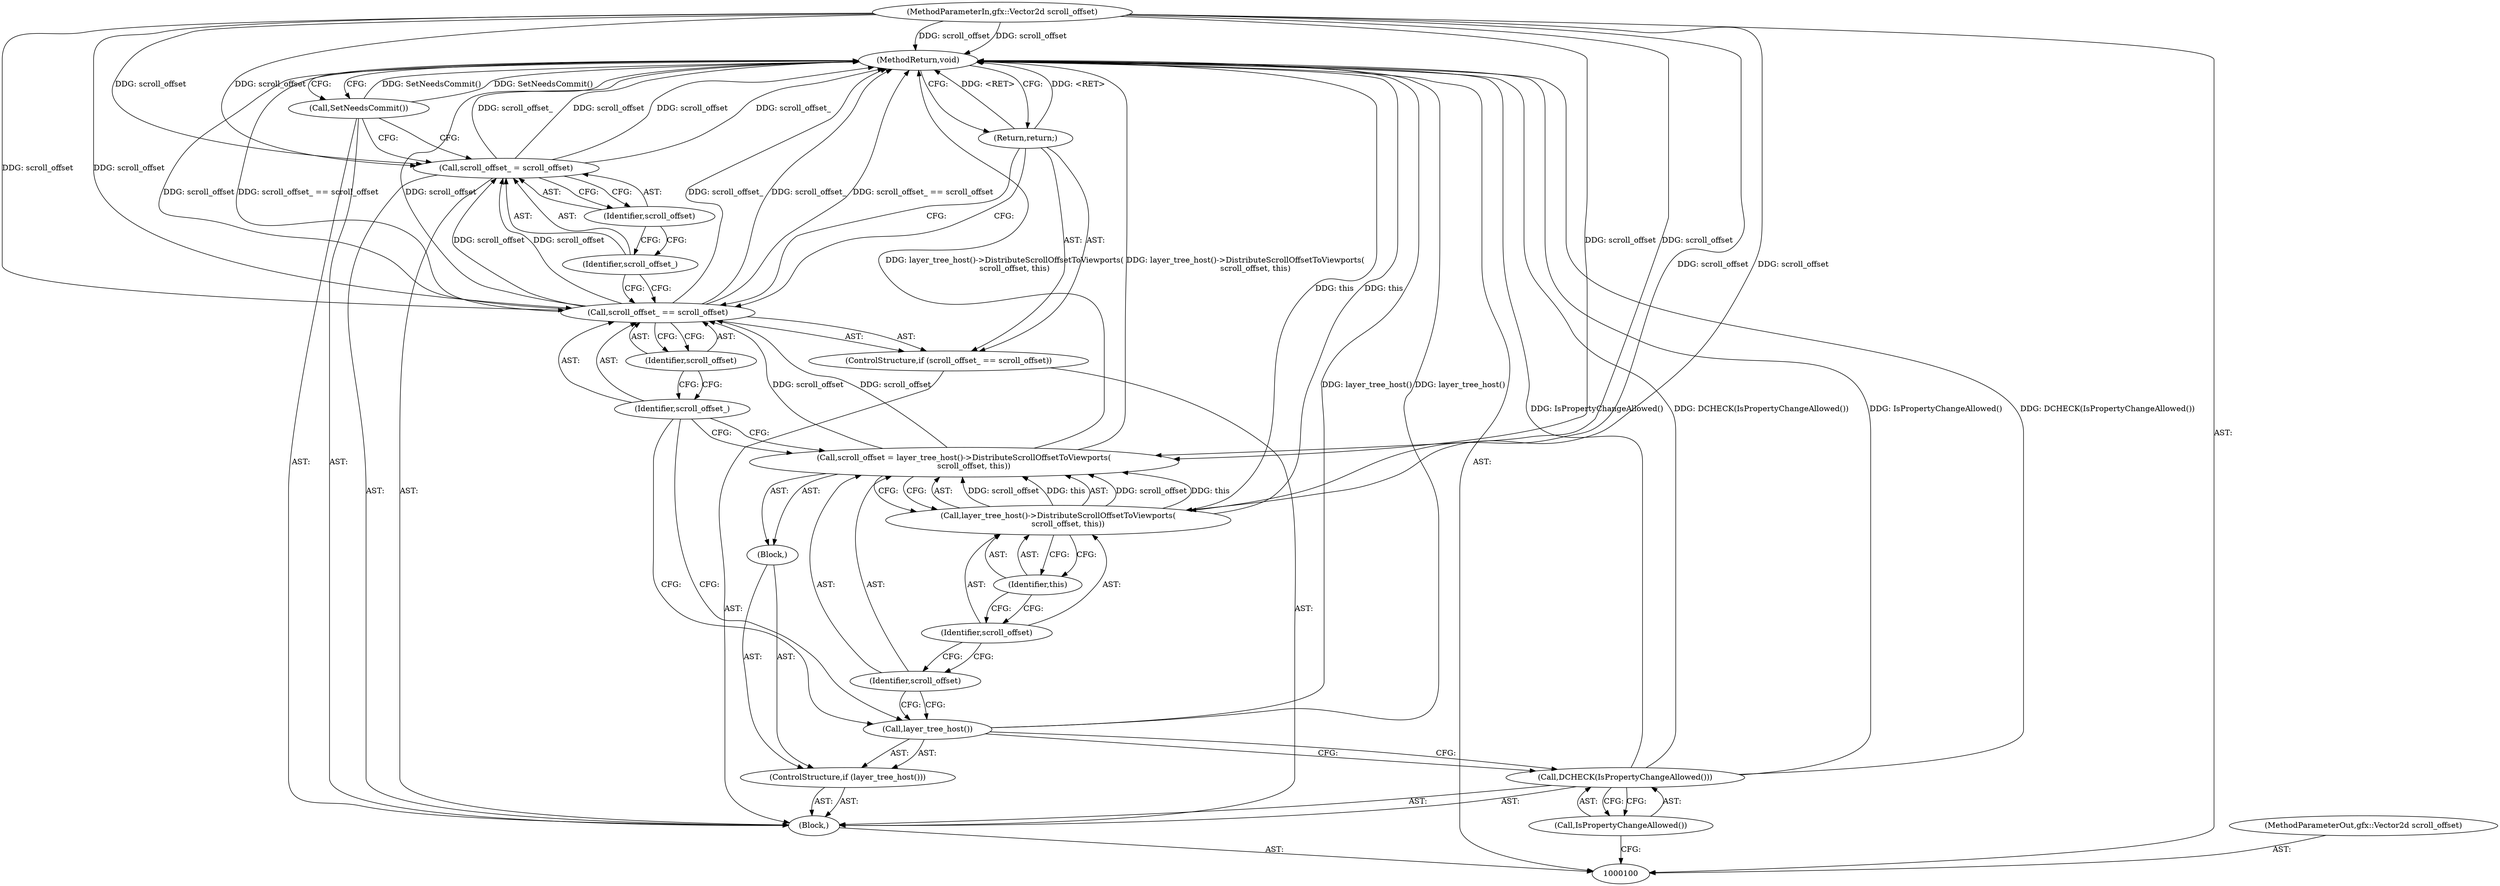 digraph "1_Chrome_87a082c5137a63dedb3fe5b1f48f75dcd1fd780c" {
"1000122" [label="(MethodReturn,void)"];
"1000101" [label="(MethodParameterIn,gfx::Vector2d scroll_offset)"];
"1000155" [label="(MethodParameterOut,gfx::Vector2d scroll_offset)"];
"1000102" [label="(Block,)"];
"1000120" [label="(Identifier,scroll_offset)"];
"1000118" [label="(Call,scroll_offset_ = scroll_offset)"];
"1000119" [label="(Identifier,scroll_offset_)"];
"1000121" [label="(Call,SetNeedsCommit())"];
"1000104" [label="(Call,IsPropertyChangeAllowed())"];
"1000103" [label="(Call,DCHECK(IsPropertyChangeAllowed()))"];
"1000105" [label="(ControlStructure,if (layer_tree_host()))"];
"1000107" [label="(Block,)"];
"1000106" [label="(Call,layer_tree_host())"];
"1000110" [label="(Call,layer_tree_host()->DistributeScrollOffsetToViewports(\n        scroll_offset, this))"];
"1000108" [label="(Call,scroll_offset = layer_tree_host()->DistributeScrollOffsetToViewports(\n        scroll_offset, this))"];
"1000109" [label="(Identifier,scroll_offset)"];
"1000112" [label="(Identifier,this)"];
"1000111" [label="(Identifier,scroll_offset)"];
"1000116" [label="(Identifier,scroll_offset)"];
"1000113" [label="(ControlStructure,if (scroll_offset_ == scroll_offset))"];
"1000114" [label="(Call,scroll_offset_ == scroll_offset)"];
"1000115" [label="(Identifier,scroll_offset_)"];
"1000117" [label="(Return,return;)"];
"1000122" -> "1000100"  [label="AST: "];
"1000122" -> "1000117"  [label="CFG: "];
"1000122" -> "1000121"  [label="CFG: "];
"1000103" -> "1000122"  [label="DDG: IsPropertyChangeAllowed()"];
"1000103" -> "1000122"  [label="DDG: DCHECK(IsPropertyChangeAllowed())"];
"1000114" -> "1000122"  [label="DDG: scroll_offset_ == scroll_offset"];
"1000114" -> "1000122"  [label="DDG: scroll_offset"];
"1000114" -> "1000122"  [label="DDG: scroll_offset_"];
"1000110" -> "1000122"  [label="DDG: this"];
"1000118" -> "1000122"  [label="DDG: scroll_offset_"];
"1000118" -> "1000122"  [label="DDG: scroll_offset"];
"1000106" -> "1000122"  [label="DDG: layer_tree_host()"];
"1000121" -> "1000122"  [label="DDG: SetNeedsCommit()"];
"1000101" -> "1000122"  [label="DDG: scroll_offset"];
"1000108" -> "1000122"  [label="DDG: layer_tree_host()->DistributeScrollOffsetToViewports(\n        scroll_offset, this)"];
"1000117" -> "1000122"  [label="DDG: <RET>"];
"1000101" -> "1000100"  [label="AST: "];
"1000101" -> "1000122"  [label="DDG: scroll_offset"];
"1000101" -> "1000108"  [label="DDG: scroll_offset"];
"1000101" -> "1000110"  [label="DDG: scroll_offset"];
"1000101" -> "1000114"  [label="DDG: scroll_offset"];
"1000101" -> "1000118"  [label="DDG: scroll_offset"];
"1000155" -> "1000100"  [label="AST: "];
"1000102" -> "1000100"  [label="AST: "];
"1000103" -> "1000102"  [label="AST: "];
"1000105" -> "1000102"  [label="AST: "];
"1000113" -> "1000102"  [label="AST: "];
"1000118" -> "1000102"  [label="AST: "];
"1000121" -> "1000102"  [label="AST: "];
"1000120" -> "1000118"  [label="AST: "];
"1000120" -> "1000119"  [label="CFG: "];
"1000118" -> "1000120"  [label="CFG: "];
"1000118" -> "1000102"  [label="AST: "];
"1000118" -> "1000120"  [label="CFG: "];
"1000119" -> "1000118"  [label="AST: "];
"1000120" -> "1000118"  [label="AST: "];
"1000121" -> "1000118"  [label="CFG: "];
"1000118" -> "1000122"  [label="DDG: scroll_offset_"];
"1000118" -> "1000122"  [label="DDG: scroll_offset"];
"1000114" -> "1000118"  [label="DDG: scroll_offset"];
"1000101" -> "1000118"  [label="DDG: scroll_offset"];
"1000119" -> "1000118"  [label="AST: "];
"1000119" -> "1000114"  [label="CFG: "];
"1000120" -> "1000119"  [label="CFG: "];
"1000121" -> "1000102"  [label="AST: "];
"1000121" -> "1000118"  [label="CFG: "];
"1000122" -> "1000121"  [label="CFG: "];
"1000121" -> "1000122"  [label="DDG: SetNeedsCommit()"];
"1000104" -> "1000103"  [label="AST: "];
"1000104" -> "1000100"  [label="CFG: "];
"1000103" -> "1000104"  [label="CFG: "];
"1000103" -> "1000102"  [label="AST: "];
"1000103" -> "1000104"  [label="CFG: "];
"1000104" -> "1000103"  [label="AST: "];
"1000106" -> "1000103"  [label="CFG: "];
"1000103" -> "1000122"  [label="DDG: IsPropertyChangeAllowed()"];
"1000103" -> "1000122"  [label="DDG: DCHECK(IsPropertyChangeAllowed())"];
"1000105" -> "1000102"  [label="AST: "];
"1000106" -> "1000105"  [label="AST: "];
"1000107" -> "1000105"  [label="AST: "];
"1000107" -> "1000105"  [label="AST: "];
"1000108" -> "1000107"  [label="AST: "];
"1000106" -> "1000105"  [label="AST: "];
"1000106" -> "1000103"  [label="CFG: "];
"1000109" -> "1000106"  [label="CFG: "];
"1000115" -> "1000106"  [label="CFG: "];
"1000106" -> "1000122"  [label="DDG: layer_tree_host()"];
"1000110" -> "1000108"  [label="AST: "];
"1000110" -> "1000112"  [label="CFG: "];
"1000111" -> "1000110"  [label="AST: "];
"1000112" -> "1000110"  [label="AST: "];
"1000108" -> "1000110"  [label="CFG: "];
"1000110" -> "1000122"  [label="DDG: this"];
"1000110" -> "1000108"  [label="DDG: scroll_offset"];
"1000110" -> "1000108"  [label="DDG: this"];
"1000101" -> "1000110"  [label="DDG: scroll_offset"];
"1000108" -> "1000107"  [label="AST: "];
"1000108" -> "1000110"  [label="CFG: "];
"1000109" -> "1000108"  [label="AST: "];
"1000110" -> "1000108"  [label="AST: "];
"1000115" -> "1000108"  [label="CFG: "];
"1000108" -> "1000122"  [label="DDG: layer_tree_host()->DistributeScrollOffsetToViewports(\n        scroll_offset, this)"];
"1000110" -> "1000108"  [label="DDG: scroll_offset"];
"1000110" -> "1000108"  [label="DDG: this"];
"1000101" -> "1000108"  [label="DDG: scroll_offset"];
"1000108" -> "1000114"  [label="DDG: scroll_offset"];
"1000109" -> "1000108"  [label="AST: "];
"1000109" -> "1000106"  [label="CFG: "];
"1000111" -> "1000109"  [label="CFG: "];
"1000112" -> "1000110"  [label="AST: "];
"1000112" -> "1000111"  [label="CFG: "];
"1000110" -> "1000112"  [label="CFG: "];
"1000111" -> "1000110"  [label="AST: "];
"1000111" -> "1000109"  [label="CFG: "];
"1000112" -> "1000111"  [label="CFG: "];
"1000116" -> "1000114"  [label="AST: "];
"1000116" -> "1000115"  [label="CFG: "];
"1000114" -> "1000116"  [label="CFG: "];
"1000113" -> "1000102"  [label="AST: "];
"1000114" -> "1000113"  [label="AST: "];
"1000117" -> "1000113"  [label="AST: "];
"1000114" -> "1000113"  [label="AST: "];
"1000114" -> "1000116"  [label="CFG: "];
"1000115" -> "1000114"  [label="AST: "];
"1000116" -> "1000114"  [label="AST: "];
"1000117" -> "1000114"  [label="CFG: "];
"1000119" -> "1000114"  [label="CFG: "];
"1000114" -> "1000122"  [label="DDG: scroll_offset_ == scroll_offset"];
"1000114" -> "1000122"  [label="DDG: scroll_offset"];
"1000114" -> "1000122"  [label="DDG: scroll_offset_"];
"1000108" -> "1000114"  [label="DDG: scroll_offset"];
"1000101" -> "1000114"  [label="DDG: scroll_offset"];
"1000114" -> "1000118"  [label="DDG: scroll_offset"];
"1000115" -> "1000114"  [label="AST: "];
"1000115" -> "1000108"  [label="CFG: "];
"1000115" -> "1000106"  [label="CFG: "];
"1000116" -> "1000115"  [label="CFG: "];
"1000117" -> "1000113"  [label="AST: "];
"1000117" -> "1000114"  [label="CFG: "];
"1000122" -> "1000117"  [label="CFG: "];
"1000117" -> "1000122"  [label="DDG: <RET>"];
}
